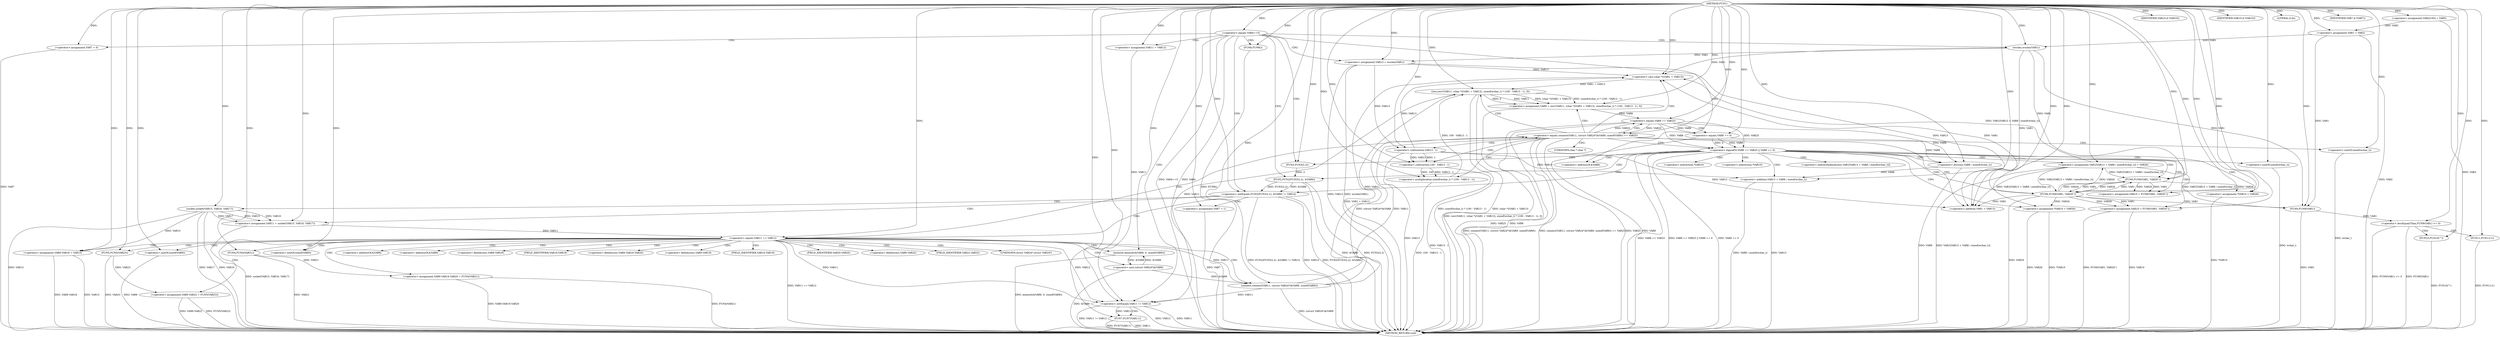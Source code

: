 digraph FUN1 {  
"1000100" [label = "(METHOD,FUN1)" ]
"1000283" [label = "(METHOD_RETURN,void)" ]
"1000104" [label = "(<operator>.assignment,VAR2[100] = VAR3)" ]
"1000107" [label = "(<operator>.assignment,VAR1 = VAR2)" ]
"1000111" [label = "(<operator>.equals,VAR4==5)" ]
"1000118" [label = "(<operator>.assignment,VAR7 = 0)" ]
"1000125" [label = "(<operator>.assignment,VAR11 = VAR12)" ]
"1000129" [label = "(<operator>.assignment,VAR13 = wcslen(VAR1))" ]
"1000131" [label = "(wcslen,wcslen(VAR1))" ]
"1000136" [label = "(<operator>.notEquals,FUN2(FUN3(2,2), &VAR6) != VAR14)" ]
"1000137" [label = "(FUN2,FUN2(FUN3(2,2), &VAR6))" ]
"1000138" [label = "(FUN3,FUN3(2,2))" ]
"1000146" [label = "(<operator>.assignment,VAR7 = 1)" ]
"1000149" [label = "(<operator>.assignment,VAR11 = socket(VAR15, VAR16, VAR17))" ]
"1000151" [label = "(socket,socket(VAR15, VAR16, VAR17))" ]
"1000156" [label = "(<operator>.equals,VAR11 == VAR12)" ]
"1000161" [label = "(memset,memset(&VAR9, 0, sizeof(VAR9)))" ]
"1000165" [label = "(<operator>.sizeOf,sizeof(VAR9))" ]
"1000167" [label = "(<operator>.assignment,VAR9.VAR18 = VAR15)" ]
"1000172" [label = "(<operator>.assignment,VAR9.VAR19.VAR20 = FUN4(VAR21))" ]
"1000178" [label = "(FUN4,FUN4(VAR21))" ]
"1000180" [label = "(<operator>.assignment,VAR9.VAR22 = FUN5(VAR23))" ]
"1000184" [label = "(FUN5,FUN5(VAR23))" ]
"1000187" [label = "(<operator>.equals,connect(VAR11, (struct VAR24*)&VAR9, sizeof(VAR9)) == VAR25)" ]
"1000188" [label = "(connect,connect(VAR11, (struct VAR24*)&VAR9, sizeof(VAR9)))" ]
"1000190" [label = "(<operator>.cast,(struct VAR24*)&VAR9)" ]
"1000194" [label = "(<operator>.sizeOf,sizeof(VAR9))" ]
"1000199" [label = "(<operator>.assignment,VAR8 = recv(VAR11, (char *)(VAR1 + VAR13), sizeof(wchar_t) * (100 - VAR13 - 1), 0))" ]
"1000201" [label = "(recv,recv(VAR11, (char *)(VAR1 + VAR13), sizeof(wchar_t) * (100 - VAR13 - 1), 0))" ]
"1000203" [label = "(<operator>.cast,(char *)(VAR1 + VAR13))" ]
"1000205" [label = "(<operator>.addition,VAR1 + VAR13)" ]
"1000208" [label = "(<operator>.multiplication,sizeof(wchar_t) * (100 - VAR13 - 1))" ]
"1000209" [label = "(<operator>.sizeOf,sizeof(wchar_t))" ]
"1000211" [label = "(<operator>.subtraction,100 - VAR13 - 1)" ]
"1000213" [label = "(<operator>.subtraction,VAR13 - 1)" ]
"1000218" [label = "(<operator>.logicalOr,VAR8 == VAR25 || VAR8 == 0)" ]
"1000219" [label = "(<operator>.equals,VAR8 == VAR25)" ]
"1000222" [label = "(<operator>.equals,VAR8 == 0)" ]
"1000227" [label = "(<operator>.assignment,VAR1[VAR13 + VAR8 / sizeof(wchar_t)] = VAR26)" ]
"1000230" [label = "(<operator>.addition,VAR13 + VAR8 / sizeof(wchar_t))" ]
"1000232" [label = "(<operator>.division,VAR8 / sizeof(wchar_t))" ]
"1000234" [label = "(<operator>.sizeOf,sizeof(wchar_t))" ]
"1000237" [label = "(<operator>.assignment,VAR10 = FUN6(VAR1, VAR26''))" ]
"1000239" [label = "(FUN6,FUN6(VAR1, VAR26''))" ]
"1000243" [label = "(IDENTIFIER,VAR10,if (VAR10))" ]
"1000245" [label = "(<operator>.assignment,*VAR10 = VAR26)" ]
"1000249" [label = "(<operator>.assignment,VAR10 = FUN6(VAR1, VAR26''))" ]
"1000251" [label = "(FUN6,FUN6(VAR1, VAR26''))" ]
"1000255" [label = "(IDENTIFIER,VAR10,if (VAR10))" ]
"1000257" [label = "(<operator>.assignment,*VAR10 = VAR26)" ]
"1000261" [label = "(LITERAL,0,do)" ]
"1000263" [label = "(<operator>.notEquals,VAR11 != VAR12)" ]
"1000267" [label = "(FUN7,FUN7(VAR11))" ]
"1000270" [label = "(IDENTIFIER,VAR7,if (VAR7))" ]
"1000272" [label = "(FUN8,FUN8())" ]
"1000274" [label = "(<operator>.lessEqualsThan,FUN9(VAR1) <= 0)" ]
"1000275" [label = "(FUN9,FUN9(VAR1))" ]
"1000279" [label = "(FUN10,FUN10(\"\"))" ]
"1000281" [label = "(FUN11,FUN11(1))" ]
"1000141" [label = "(<operator>.addressOf,&VAR6)" ]
"1000162" [label = "(<operator>.addressOf,&VAR9)" ]
"1000168" [label = "(<operator>.fieldAccess,VAR9.VAR18)" ]
"1000170" [label = "(FIELD_IDENTIFIER,VAR18,VAR18)" ]
"1000173" [label = "(<operator>.fieldAccess,VAR9.VAR19.VAR20)" ]
"1000174" [label = "(<operator>.fieldAccess,VAR9.VAR19)" ]
"1000176" [label = "(FIELD_IDENTIFIER,VAR19,VAR19)" ]
"1000177" [label = "(FIELD_IDENTIFIER,VAR20,VAR20)" ]
"1000181" [label = "(<operator>.fieldAccess,VAR9.VAR22)" ]
"1000183" [label = "(FIELD_IDENTIFIER,VAR22,VAR22)" ]
"1000191" [label = "(UNKNOWN,struct VAR24*,struct VAR24*)" ]
"1000192" [label = "(<operator>.addressOf,&VAR9)" ]
"1000204" [label = "(UNKNOWN,char *,char *)" ]
"1000228" [label = "(<operator>.indirectIndexAccess,VAR1[VAR13 + VAR8 / sizeof(wchar_t)])" ]
"1000246" [label = "(<operator>.indirection,*VAR10)" ]
"1000258" [label = "(<operator>.indirection,*VAR10)" ]
  "1000184" -> "1000283"  [ label = "DDG: VAR23"] 
  "1000218" -> "1000283"  [ label = "DDG: VAR8 == VAR25"] 
  "1000137" -> "1000283"  [ label = "DDG: &VAR6"] 
  "1000180" -> "1000283"  [ label = "DDG: VAR9.VAR22"] 
  "1000151" -> "1000283"  [ label = "DDG: VAR16"] 
  "1000151" -> "1000283"  [ label = "DDG: VAR17"] 
  "1000129" -> "1000283"  [ label = "DDG: wcslen(VAR1)"] 
  "1000187" -> "1000283"  [ label = "DDG: connect(VAR11, (struct VAR24*)&VAR9, sizeof(VAR9))"] 
  "1000172" -> "1000283"  [ label = "DDG: FUN4(VAR21)"] 
  "1000167" -> "1000283"  [ label = "DDG: VAR9.VAR18"] 
  "1000129" -> "1000283"  [ label = "DDG: VAR13"] 
  "1000257" -> "1000283"  [ label = "DDG: VAR26"] 
  "1000187" -> "1000283"  [ label = "DDG: connect(VAR11, (struct VAR24*)&VAR9, sizeof(VAR9)) == VAR25"] 
  "1000219" -> "1000283"  [ label = "DDG: VAR25"] 
  "1000249" -> "1000283"  [ label = "DDG: FUN6(VAR1, VAR26'')"] 
  "1000199" -> "1000283"  [ label = "DDG: recv(VAR11, (char *)(VAR1 + VAR13), sizeof(wchar_t) * (100 - VAR13 - 1), 0)"] 
  "1000222" -> "1000283"  [ label = "DDG: VAR8"] 
  "1000209" -> "1000283"  [ label = "DDG: wchar_t"] 
  "1000149" -> "1000283"  [ label = "DDG: socket(VAR15, VAR16, VAR17)"] 
  "1000274" -> "1000283"  [ label = "DDG: FUN9(VAR1)"] 
  "1000232" -> "1000283"  [ label = "DDG: VAR8"] 
  "1000251" -> "1000283"  [ label = "DDG: VAR26"] 
  "1000234" -> "1000283"  [ label = "DDG: wchar_t"] 
  "1000188" -> "1000283"  [ label = "DDG: (struct VAR24*)&VAR9"] 
  "1000178" -> "1000283"  [ label = "DDG: VAR21"] 
  "1000227" -> "1000283"  [ label = "DDG: VAR1[VAR13 + VAR8 / sizeof(wchar_t)]"] 
  "1000213" -> "1000283"  [ label = "DDG: VAR13"] 
  "1000194" -> "1000283"  [ label = "DDG: VAR9"] 
  "1000180" -> "1000283"  [ label = "DDG: FUN5(VAR23)"] 
  "1000151" -> "1000283"  [ label = "DDG: VAR15"] 
  "1000263" -> "1000283"  [ label = "DDG: VAR12"] 
  "1000267" -> "1000283"  [ label = "DDG: VAR11"] 
  "1000267" -> "1000283"  [ label = "DDG: FUN7(VAR11)"] 
  "1000274" -> "1000283"  [ label = "DDG: FUN9(VAR1) <= 0"] 
  "1000263" -> "1000283"  [ label = "DDG: VAR11 != VAR12"] 
  "1000263" -> "1000283"  [ label = "DDG: VAR11"] 
  "1000218" -> "1000283"  [ label = "DDG: VAR8 == VAR25 || VAR8 == 0"] 
  "1000201" -> "1000283"  [ label = "DDG: (char *)(VAR1 + VAR13)"] 
  "1000218" -> "1000283"  [ label = "DDG: VAR8 == 0"] 
  "1000201" -> "1000283"  [ label = "DDG: sizeof(wchar_t) * (100 - VAR13 - 1)"] 
  "1000257" -> "1000283"  [ label = "DDG: *VAR10"] 
  "1000230" -> "1000283"  [ label = "DDG: VAR13"] 
  "1000275" -> "1000283"  [ label = "DDG: VAR1"] 
  "1000111" -> "1000283"  [ label = "DDG: VAR4"] 
  "1000230" -> "1000283"  [ label = "DDG: VAR8 / sizeof(wchar_t)"] 
  "1000211" -> "1000283"  [ label = "DDG: VAR13 - 1"] 
  "1000208" -> "1000283"  [ label = "DDG: 100 - VAR13 - 1"] 
  "1000281" -> "1000283"  [ label = "DDG: FUN11(1)"] 
  "1000172" -> "1000283"  [ label = "DDG: VAR9.VAR19.VAR20"] 
  "1000136" -> "1000283"  [ label = "DDG: FUN2(FUN3(2,2), &VAR6) != VAR14"] 
  "1000219" -> "1000283"  [ label = "DDG: VAR8"] 
  "1000167" -> "1000283"  [ label = "DDG: VAR15"] 
  "1000136" -> "1000283"  [ label = "DDG: VAR14"] 
  "1000156" -> "1000283"  [ label = "DDG: VAR11 == VAR12"] 
  "1000249" -> "1000283"  [ label = "DDG: VAR10"] 
  "1000272" -> "1000283"  [ label = "DDG: FUN8()"] 
  "1000137" -> "1000283"  [ label = "DDG: FUN3(2,2)"] 
  "1000203" -> "1000283"  [ label = "DDG: VAR1 + VAR13"] 
  "1000118" -> "1000283"  [ label = "DDG: VAR7"] 
  "1000187" -> "1000283"  [ label = "DDG: VAR25"] 
  "1000245" -> "1000283"  [ label = "DDG: *VAR10"] 
  "1000146" -> "1000283"  [ label = "DDG: VAR7"] 
  "1000279" -> "1000283"  [ label = "DDG: FUN10(\"\")"] 
  "1000190" -> "1000283"  [ label = "DDG: &VAR9"] 
  "1000111" -> "1000283"  [ label = "DDG: VAR4==5"] 
  "1000161" -> "1000283"  [ label = "DDG: memset(&VAR9, 0, sizeof(VAR9))"] 
  "1000136" -> "1000283"  [ label = "DDG: FUN2(FUN3(2,2), &VAR6)"] 
  "1000104" -> "1000283"  [ label = "DDG: VAR3"] 
  "1000107" -> "1000283"  [ label = "DDG: VAR2"] 
  "1000100" -> "1000104"  [ label = "DDG: "] 
  "1000104" -> "1000107"  [ label = "DDG: VAR2"] 
  "1000100" -> "1000107"  [ label = "DDG: "] 
  "1000100" -> "1000111"  [ label = "DDG: "] 
  "1000100" -> "1000118"  [ label = "DDG: "] 
  "1000100" -> "1000125"  [ label = "DDG: "] 
  "1000131" -> "1000129"  [ label = "DDG: VAR1"] 
  "1000100" -> "1000129"  [ label = "DDG: "] 
  "1000107" -> "1000131"  [ label = "DDG: VAR1"] 
  "1000100" -> "1000131"  [ label = "DDG: "] 
  "1000137" -> "1000136"  [ label = "DDG: FUN3(2,2)"] 
  "1000137" -> "1000136"  [ label = "DDG: &VAR6"] 
  "1000138" -> "1000137"  [ label = "DDG: 2"] 
  "1000100" -> "1000138"  [ label = "DDG: "] 
  "1000100" -> "1000136"  [ label = "DDG: "] 
  "1000100" -> "1000146"  [ label = "DDG: "] 
  "1000151" -> "1000149"  [ label = "DDG: VAR15"] 
  "1000151" -> "1000149"  [ label = "DDG: VAR16"] 
  "1000151" -> "1000149"  [ label = "DDG: VAR17"] 
  "1000100" -> "1000149"  [ label = "DDG: "] 
  "1000100" -> "1000151"  [ label = "DDG: "] 
  "1000149" -> "1000156"  [ label = "DDG: VAR11"] 
  "1000100" -> "1000156"  [ label = "DDG: "] 
  "1000190" -> "1000161"  [ label = "DDG: &VAR9"] 
  "1000100" -> "1000161"  [ label = "DDG: "] 
  "1000100" -> "1000165"  [ label = "DDG: "] 
  "1000151" -> "1000167"  [ label = "DDG: VAR15"] 
  "1000100" -> "1000167"  [ label = "DDG: "] 
  "1000178" -> "1000172"  [ label = "DDG: VAR21"] 
  "1000100" -> "1000178"  [ label = "DDG: "] 
  "1000184" -> "1000180"  [ label = "DDG: VAR23"] 
  "1000100" -> "1000184"  [ label = "DDG: "] 
  "1000188" -> "1000187"  [ label = "DDG: VAR11"] 
  "1000188" -> "1000187"  [ label = "DDG: (struct VAR24*)&VAR9"] 
  "1000156" -> "1000188"  [ label = "DDG: VAR11"] 
  "1000100" -> "1000188"  [ label = "DDG: "] 
  "1000190" -> "1000188"  [ label = "DDG: &VAR9"] 
  "1000161" -> "1000190"  [ label = "DDG: &VAR9"] 
  "1000100" -> "1000194"  [ label = "DDG: "] 
  "1000219" -> "1000187"  [ label = "DDG: VAR25"] 
  "1000100" -> "1000187"  [ label = "DDG: "] 
  "1000201" -> "1000199"  [ label = "DDG: VAR11"] 
  "1000201" -> "1000199"  [ label = "DDG: (char *)(VAR1 + VAR13)"] 
  "1000201" -> "1000199"  [ label = "DDG: sizeof(wchar_t) * (100 - VAR13 - 1)"] 
  "1000201" -> "1000199"  [ label = "DDG: 0"] 
  "1000100" -> "1000199"  [ label = "DDG: "] 
  "1000188" -> "1000201"  [ label = "DDG: VAR11"] 
  "1000100" -> "1000201"  [ label = "DDG: "] 
  "1000203" -> "1000201"  [ label = "DDG: VAR1 + VAR13"] 
  "1000227" -> "1000203"  [ label = "DDG: VAR1[VAR13 + VAR8 / sizeof(wchar_t)]"] 
  "1000131" -> "1000203"  [ label = "DDG: VAR1"] 
  "1000251" -> "1000203"  [ label = "DDG: VAR1"] 
  "1000100" -> "1000203"  [ label = "DDG: "] 
  "1000129" -> "1000203"  [ label = "DDG: VAR13"] 
  "1000213" -> "1000203"  [ label = "DDG: VAR13"] 
  "1000227" -> "1000205"  [ label = "DDG: VAR1[VAR13 + VAR8 / sizeof(wchar_t)]"] 
  "1000131" -> "1000205"  [ label = "DDG: VAR1"] 
  "1000251" -> "1000205"  [ label = "DDG: VAR1"] 
  "1000100" -> "1000205"  [ label = "DDG: "] 
  "1000129" -> "1000205"  [ label = "DDG: VAR13"] 
  "1000213" -> "1000205"  [ label = "DDG: VAR13"] 
  "1000208" -> "1000201"  [ label = "DDG: 100 - VAR13 - 1"] 
  "1000100" -> "1000208"  [ label = "DDG: "] 
  "1000100" -> "1000209"  [ label = "DDG: "] 
  "1000211" -> "1000208"  [ label = "DDG: 100"] 
  "1000211" -> "1000208"  [ label = "DDG: VAR13 - 1"] 
  "1000100" -> "1000211"  [ label = "DDG: "] 
  "1000213" -> "1000211"  [ label = "DDG: VAR13"] 
  "1000213" -> "1000211"  [ label = "DDG: 1"] 
  "1000100" -> "1000213"  [ label = "DDG: "] 
  "1000129" -> "1000213"  [ label = "DDG: VAR13"] 
  "1000219" -> "1000218"  [ label = "DDG: VAR8"] 
  "1000219" -> "1000218"  [ label = "DDG: VAR25"] 
  "1000199" -> "1000219"  [ label = "DDG: VAR8"] 
  "1000100" -> "1000219"  [ label = "DDG: "] 
  "1000187" -> "1000219"  [ label = "DDG: VAR25"] 
  "1000222" -> "1000218"  [ label = "DDG: VAR8"] 
  "1000222" -> "1000218"  [ label = "DDG: 0"] 
  "1000219" -> "1000222"  [ label = "DDG: VAR8"] 
  "1000100" -> "1000222"  [ label = "DDG: "] 
  "1000251" -> "1000227"  [ label = "DDG: VAR26"] 
  "1000100" -> "1000227"  [ label = "DDG: "] 
  "1000213" -> "1000230"  [ label = "DDG: VAR13"] 
  "1000100" -> "1000230"  [ label = "DDG: "] 
  "1000232" -> "1000230"  [ label = "DDG: VAR8"] 
  "1000222" -> "1000232"  [ label = "DDG: VAR8"] 
  "1000219" -> "1000232"  [ label = "DDG: VAR8"] 
  "1000100" -> "1000232"  [ label = "DDG: "] 
  "1000100" -> "1000234"  [ label = "DDG: "] 
  "1000239" -> "1000237"  [ label = "DDG: VAR1"] 
  "1000239" -> "1000237"  [ label = "DDG: VAR26"] 
  "1000100" -> "1000237"  [ label = "DDG: "] 
  "1000227" -> "1000239"  [ label = "DDG: VAR1[VAR13 + VAR8 / sizeof(wchar_t)]"] 
  "1000100" -> "1000239"  [ label = "DDG: "] 
  "1000131" -> "1000239"  [ label = "DDG: VAR1"] 
  "1000251" -> "1000239"  [ label = "DDG: VAR1"] 
  "1000251" -> "1000239"  [ label = "DDG: VAR26"] 
  "1000100" -> "1000243"  [ label = "DDG: "] 
  "1000239" -> "1000245"  [ label = "DDG: VAR26"] 
  "1000100" -> "1000245"  [ label = "DDG: "] 
  "1000251" -> "1000249"  [ label = "DDG: VAR1"] 
  "1000251" -> "1000249"  [ label = "DDG: VAR26"] 
  "1000100" -> "1000249"  [ label = "DDG: "] 
  "1000239" -> "1000251"  [ label = "DDG: VAR1"] 
  "1000227" -> "1000251"  [ label = "DDG: VAR1[VAR13 + VAR8 / sizeof(wchar_t)]"] 
  "1000100" -> "1000251"  [ label = "DDG: "] 
  "1000239" -> "1000251"  [ label = "DDG: VAR26"] 
  "1000100" -> "1000255"  [ label = "DDG: "] 
  "1000251" -> "1000257"  [ label = "DDG: VAR26"] 
  "1000100" -> "1000257"  [ label = "DDG: "] 
  "1000100" -> "1000261"  [ label = "DDG: "] 
  "1000125" -> "1000263"  [ label = "DDG: VAR11"] 
  "1000156" -> "1000263"  [ label = "DDG: VAR11"] 
  "1000188" -> "1000263"  [ label = "DDG: VAR11"] 
  "1000201" -> "1000263"  [ label = "DDG: VAR11"] 
  "1000100" -> "1000263"  [ label = "DDG: "] 
  "1000156" -> "1000263"  [ label = "DDG: VAR12"] 
  "1000263" -> "1000267"  [ label = "DDG: VAR11"] 
  "1000100" -> "1000267"  [ label = "DDG: "] 
  "1000100" -> "1000270"  [ label = "DDG: "] 
  "1000100" -> "1000272"  [ label = "DDG: "] 
  "1000275" -> "1000274"  [ label = "DDG: VAR1"] 
  "1000107" -> "1000275"  [ label = "DDG: VAR1"] 
  "1000227" -> "1000275"  [ label = "DDG: VAR1[VAR13 + VAR8 / sizeof(wchar_t)]"] 
  "1000251" -> "1000275"  [ label = "DDG: VAR1"] 
  "1000131" -> "1000275"  [ label = "DDG: VAR1"] 
  "1000100" -> "1000275"  [ label = "DDG: "] 
  "1000100" -> "1000274"  [ label = "DDG: "] 
  "1000100" -> "1000279"  [ label = "DDG: "] 
  "1000100" -> "1000281"  [ label = "DDG: "] 
  "1000111" -> "1000125"  [ label = "CDG: "] 
  "1000111" -> "1000141"  [ label = "CDG: "] 
  "1000111" -> "1000138"  [ label = "CDG: "] 
  "1000111" -> "1000263"  [ label = "CDG: "] 
  "1000111" -> "1000136"  [ label = "CDG: "] 
  "1000111" -> "1000118"  [ label = "CDG: "] 
  "1000111" -> "1000131"  [ label = "CDG: "] 
  "1000111" -> "1000137"  [ label = "CDG: "] 
  "1000111" -> "1000129"  [ label = "CDG: "] 
  "1000111" -> "1000272"  [ label = "CDG: "] 
  "1000136" -> "1000156"  [ label = "CDG: "] 
  "1000136" -> "1000149"  [ label = "CDG: "] 
  "1000136" -> "1000151"  [ label = "CDG: "] 
  "1000136" -> "1000146"  [ label = "CDG: "] 
  "1000156" -> "1000174"  [ label = "CDG: "] 
  "1000156" -> "1000191"  [ label = "CDG: "] 
  "1000156" -> "1000161"  [ label = "CDG: "] 
  "1000156" -> "1000180"  [ label = "CDG: "] 
  "1000156" -> "1000183"  [ label = "CDG: "] 
  "1000156" -> "1000165"  [ label = "CDG: "] 
  "1000156" -> "1000188"  [ label = "CDG: "] 
  "1000156" -> "1000190"  [ label = "CDG: "] 
  "1000156" -> "1000167"  [ label = "CDG: "] 
  "1000156" -> "1000194"  [ label = "CDG: "] 
  "1000156" -> "1000192"  [ label = "CDG: "] 
  "1000156" -> "1000176"  [ label = "CDG: "] 
  "1000156" -> "1000187"  [ label = "CDG: "] 
  "1000156" -> "1000172"  [ label = "CDG: "] 
  "1000156" -> "1000168"  [ label = "CDG: "] 
  "1000156" -> "1000178"  [ label = "CDG: "] 
  "1000156" -> "1000173"  [ label = "CDG: "] 
  "1000156" -> "1000170"  [ label = "CDG: "] 
  "1000156" -> "1000184"  [ label = "CDG: "] 
  "1000156" -> "1000177"  [ label = "CDG: "] 
  "1000156" -> "1000162"  [ label = "CDG: "] 
  "1000156" -> "1000181"  [ label = "CDG: "] 
  "1000187" -> "1000211"  [ label = "CDG: "] 
  "1000187" -> "1000208"  [ label = "CDG: "] 
  "1000187" -> "1000199"  [ label = "CDG: "] 
  "1000187" -> "1000204"  [ label = "CDG: "] 
  "1000187" -> "1000219"  [ label = "CDG: "] 
  "1000187" -> "1000201"  [ label = "CDG: "] 
  "1000187" -> "1000213"  [ label = "CDG: "] 
  "1000187" -> "1000203"  [ label = "CDG: "] 
  "1000187" -> "1000205"  [ label = "CDG: "] 
  "1000187" -> "1000218"  [ label = "CDG: "] 
  "1000187" -> "1000209"  [ label = "CDG: "] 
  "1000218" -> "1000227"  [ label = "CDG: "] 
  "1000218" -> "1000251"  [ label = "CDG: "] 
  "1000218" -> "1000232"  [ label = "CDG: "] 
  "1000218" -> "1000239"  [ label = "CDG: "] 
  "1000218" -> "1000230"  [ label = "CDG: "] 
  "1000218" -> "1000234"  [ label = "CDG: "] 
  "1000218" -> "1000237"  [ label = "CDG: "] 
  "1000218" -> "1000249"  [ label = "CDG: "] 
  "1000218" -> "1000228"  [ label = "CDG: "] 
  "1000218" -> "1000258"  [ label = "CDG: "] 
  "1000218" -> "1000257"  [ label = "CDG: "] 
  "1000218" -> "1000245"  [ label = "CDG: "] 
  "1000218" -> "1000246"  [ label = "CDG: "] 
  "1000218" -> "1000141"  [ label = "CDG: "] 
  "1000218" -> "1000138"  [ label = "CDG: "] 
  "1000218" -> "1000136"  [ label = "CDG: "] 
  "1000218" -> "1000137"  [ label = "CDG: "] 
  "1000219" -> "1000222"  [ label = "CDG: "] 
  "1000263" -> "1000267"  [ label = "CDG: "] 
  "1000274" -> "1000281"  [ label = "CDG: "] 
  "1000274" -> "1000279"  [ label = "CDG: "] 
}
